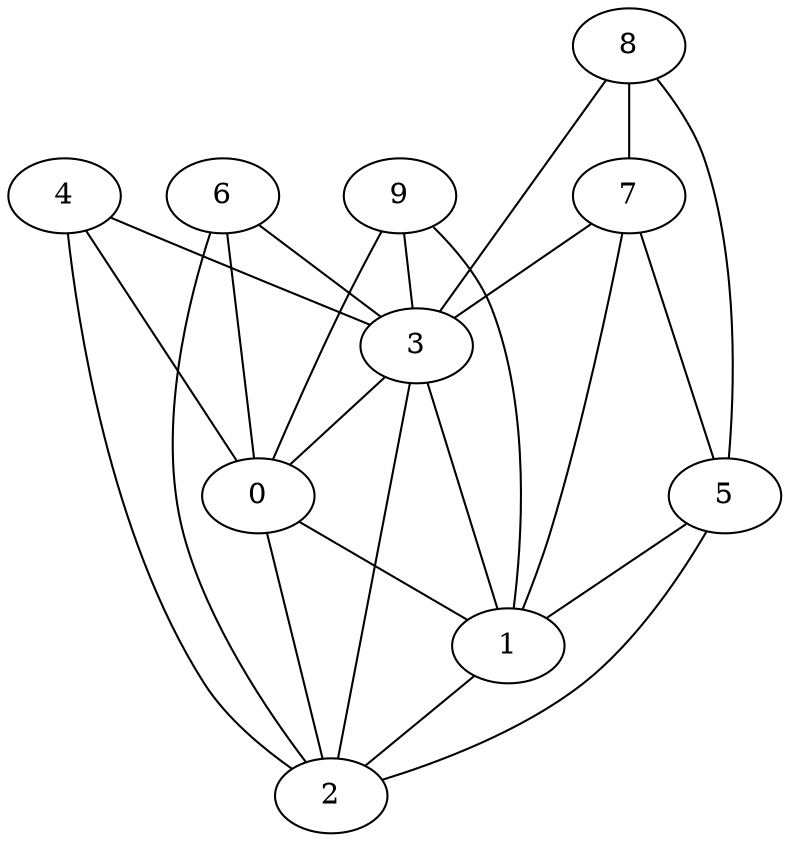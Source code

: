 graph {
    0 [ label = "0" ]
    1 [ label = "1" ]
    2 [ label = "2" ]
    3 [ label = "3" ]
    4 [ label = "4" ]
    5 [ label = "5" ]
    6 [ label = "6" ]
    7 [ label = "7" ]
    8 [ label = "8" ]
    9 [ label = "9" ]
    0 -- 1 [ ]
    0 -- 2 [ ]
    1 -- 2 [ ]
    3 -- 0 [ ]
    3 -- 1 [ ]
    3 -- 2 [ ]
    4 -- 0 [ ]
    4 -- 2 [ ]
    4 -- 3 [ ]
    5 -- 1 [ ]
    5 -- 2 [ ]
    9 -- 3 [ ]
    6 -- 0 [ ]
    6 -- 2 [ ]
    6 -- 3 [ ]
    7 -- 1 [ ]
    7 -- 3 [ ]
    7 -- 5 [ ]
    8 -- 3 [ ]
    8 -- 5 [ ]
    8 -- 7 [ ]
    9 -- 0 [ ]
    9 -- 1 [ ]
}
